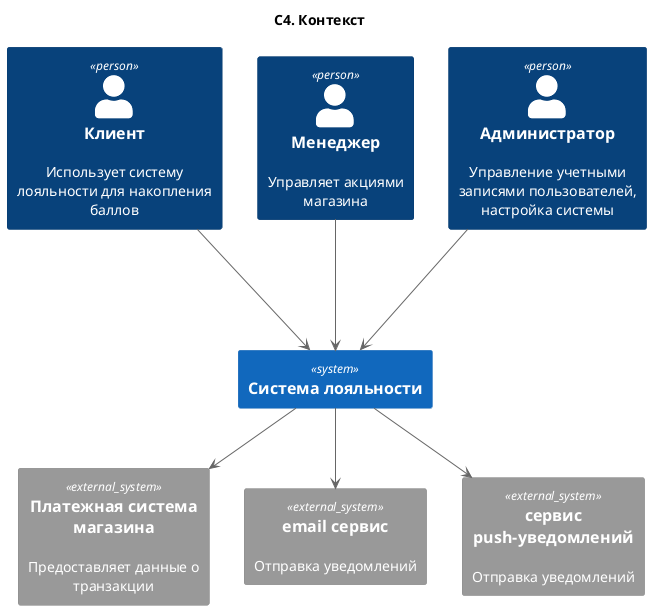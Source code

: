 @startuml
title "C4. Контекст"

!include <C4/C4_Container>

Person(Client, "Клиент", "Использует систему лояльности для накопления баллов")
Person(Manager, "Менеджер", "Управляет акциями магазина")
Person(Admin, "Администратор", "Управление учетными записями пользователей, настройка системы")

System(loyaltySystem, "Система лояльности")
Client ---> loyaltySystem
Manager ---> loyaltySystem
Admin ---> loyaltySystem

System_Ext(storeApi, "Платежная система магазина", "Предоставляет данные о транзакции")
System_Ext(emailService, "email сервис", "Отправка уведомлений")
System_Ext(pushService, "сервис push-уведомлений", "Отправка уведомлений")

loyaltySystem --> storeApi
loyaltySystem --> emailService
loyaltySystem --> pushService
@enduml